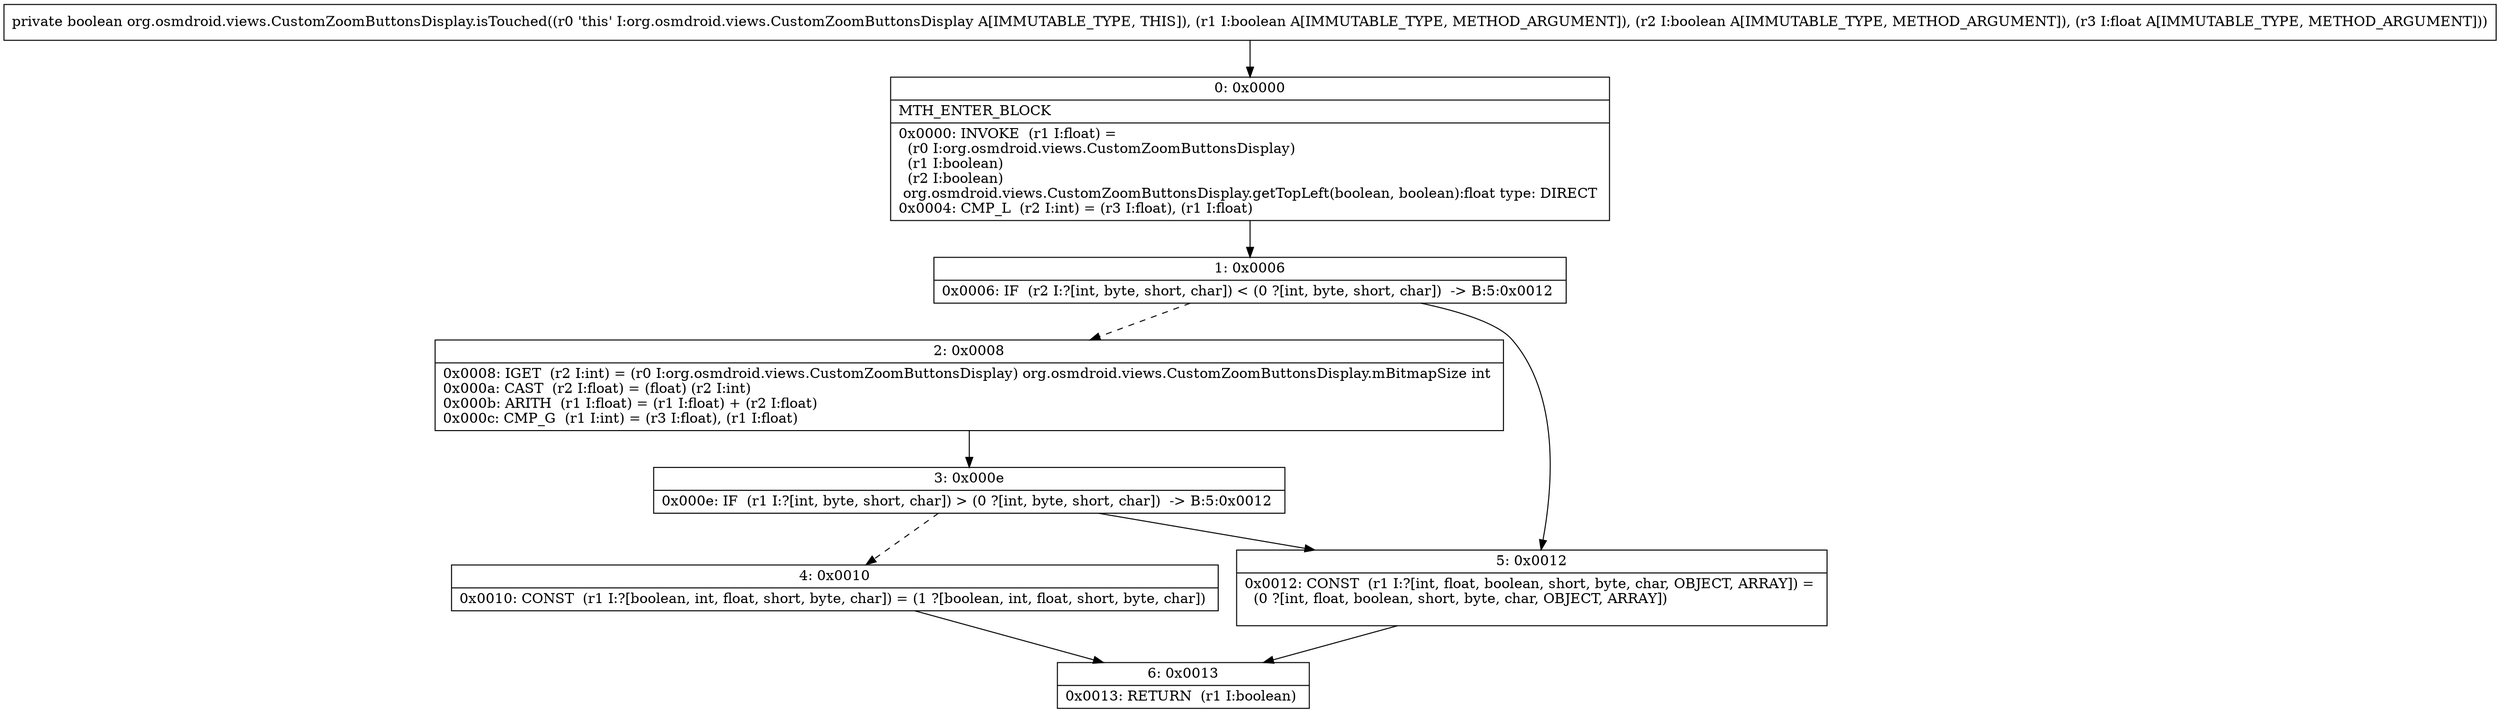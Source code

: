 digraph "CFG fororg.osmdroid.views.CustomZoomButtonsDisplay.isTouched(ZZF)Z" {
Node_0 [shape=record,label="{0\:\ 0x0000|MTH_ENTER_BLOCK\l|0x0000: INVOKE  (r1 I:float) = \l  (r0 I:org.osmdroid.views.CustomZoomButtonsDisplay)\l  (r1 I:boolean)\l  (r2 I:boolean)\l org.osmdroid.views.CustomZoomButtonsDisplay.getTopLeft(boolean, boolean):float type: DIRECT \l0x0004: CMP_L  (r2 I:int) = (r3 I:float), (r1 I:float) \l}"];
Node_1 [shape=record,label="{1\:\ 0x0006|0x0006: IF  (r2 I:?[int, byte, short, char]) \< (0 ?[int, byte, short, char])  \-\> B:5:0x0012 \l}"];
Node_2 [shape=record,label="{2\:\ 0x0008|0x0008: IGET  (r2 I:int) = (r0 I:org.osmdroid.views.CustomZoomButtonsDisplay) org.osmdroid.views.CustomZoomButtonsDisplay.mBitmapSize int \l0x000a: CAST  (r2 I:float) = (float) (r2 I:int) \l0x000b: ARITH  (r1 I:float) = (r1 I:float) + (r2 I:float) \l0x000c: CMP_G  (r1 I:int) = (r3 I:float), (r1 I:float) \l}"];
Node_3 [shape=record,label="{3\:\ 0x000e|0x000e: IF  (r1 I:?[int, byte, short, char]) \> (0 ?[int, byte, short, char])  \-\> B:5:0x0012 \l}"];
Node_4 [shape=record,label="{4\:\ 0x0010|0x0010: CONST  (r1 I:?[boolean, int, float, short, byte, char]) = (1 ?[boolean, int, float, short, byte, char]) \l}"];
Node_5 [shape=record,label="{5\:\ 0x0012|0x0012: CONST  (r1 I:?[int, float, boolean, short, byte, char, OBJECT, ARRAY]) = \l  (0 ?[int, float, boolean, short, byte, char, OBJECT, ARRAY])\l \l}"];
Node_6 [shape=record,label="{6\:\ 0x0013|0x0013: RETURN  (r1 I:boolean) \l}"];
MethodNode[shape=record,label="{private boolean org.osmdroid.views.CustomZoomButtonsDisplay.isTouched((r0 'this' I:org.osmdroid.views.CustomZoomButtonsDisplay A[IMMUTABLE_TYPE, THIS]), (r1 I:boolean A[IMMUTABLE_TYPE, METHOD_ARGUMENT]), (r2 I:boolean A[IMMUTABLE_TYPE, METHOD_ARGUMENT]), (r3 I:float A[IMMUTABLE_TYPE, METHOD_ARGUMENT])) }"];
MethodNode -> Node_0;
Node_0 -> Node_1;
Node_1 -> Node_2[style=dashed];
Node_1 -> Node_5;
Node_2 -> Node_3;
Node_3 -> Node_4[style=dashed];
Node_3 -> Node_5;
Node_4 -> Node_6;
Node_5 -> Node_6;
}

